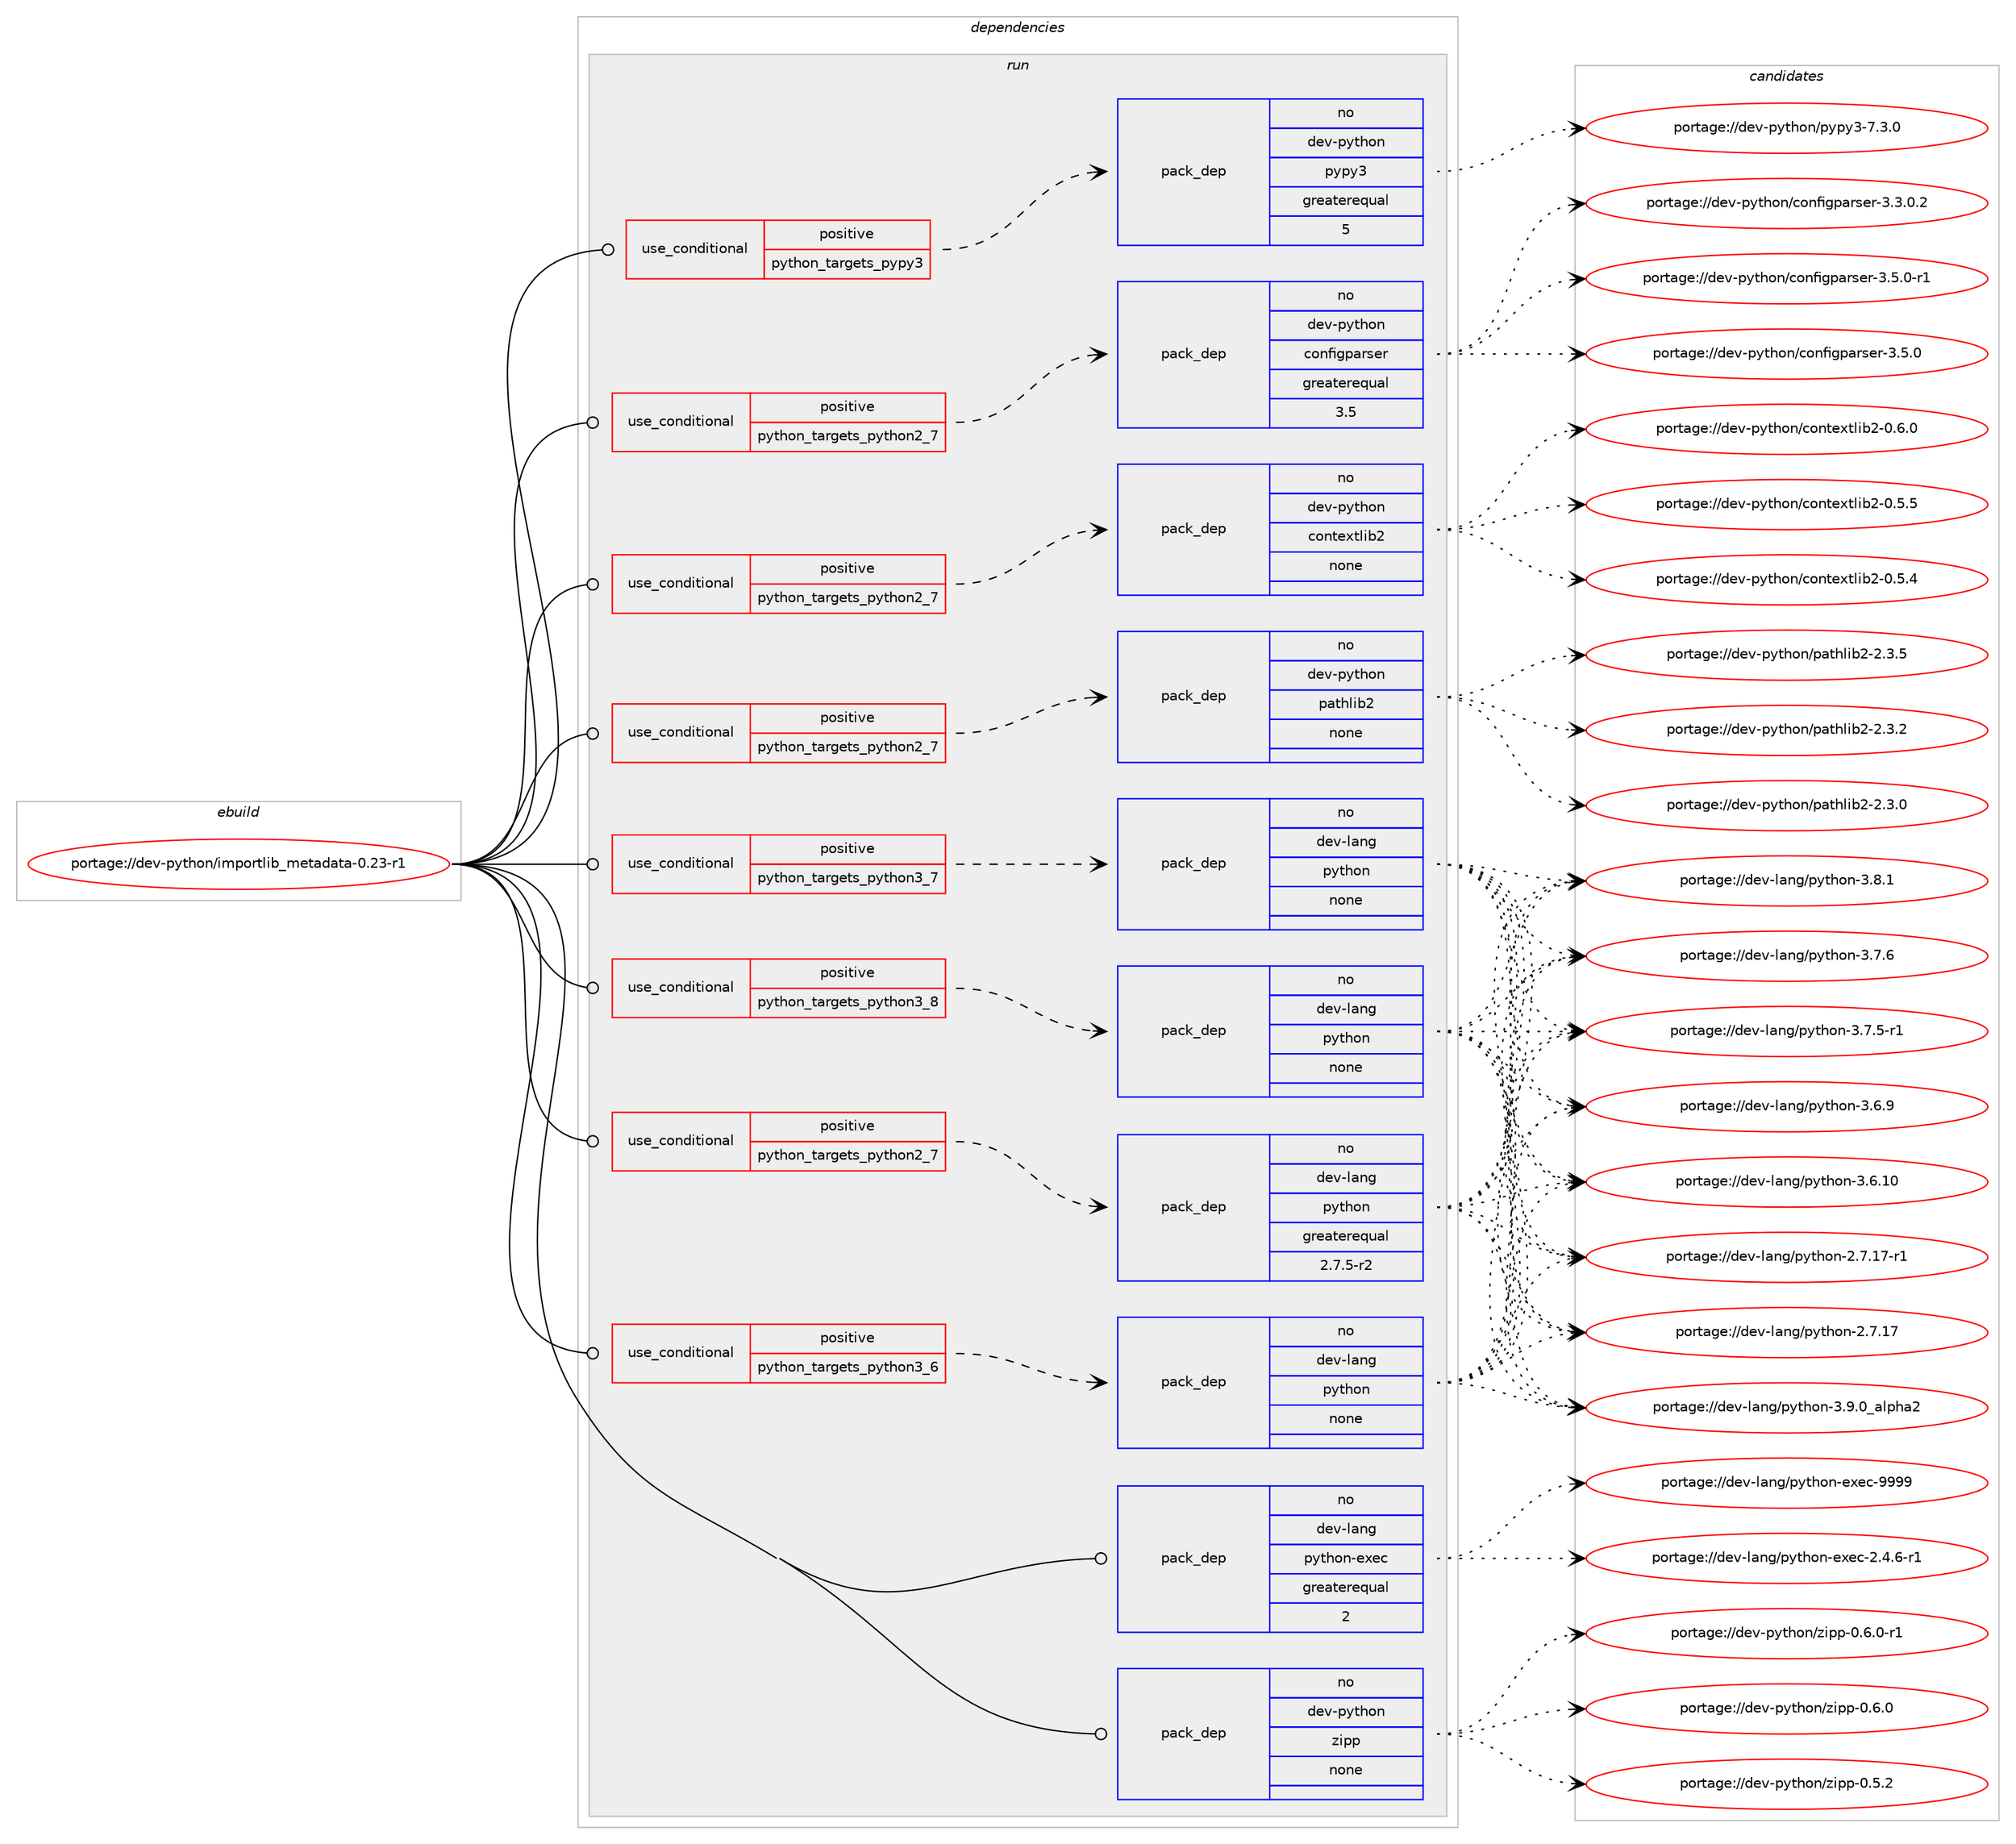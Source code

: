 digraph prolog {

# *************
# Graph options
# *************

newrank=true;
concentrate=true;
compound=true;
graph [rankdir=LR,fontname=Helvetica,fontsize=10,ranksep=1.5];#, ranksep=2.5, nodesep=0.2];
edge  [arrowhead=vee];
node  [fontname=Helvetica,fontsize=10];

# **********
# The ebuild
# **********

subgraph cluster_leftcol {
color=gray;
label=<<i>ebuild</i>>;
id [label="portage://dev-python/importlib_metadata-0.23-r1", color=red, width=4, href="../dev-python/importlib_metadata-0.23-r1.svg"];
}

# ****************
# The dependencies
# ****************

subgraph cluster_midcol {
color=gray;
label=<<i>dependencies</i>>;
subgraph cluster_compile {
fillcolor="#eeeeee";
style=filled;
label=<<i>compile</i>>;
}
subgraph cluster_compileandrun {
fillcolor="#eeeeee";
style=filled;
label=<<i>compile and run</i>>;
}
subgraph cluster_run {
fillcolor="#eeeeee";
style=filled;
label=<<i>run</i>>;
subgraph cond114559 {
dependency455895 [label=<<TABLE BORDER="0" CELLBORDER="1" CELLSPACING="0" CELLPADDING="4"><TR><TD ROWSPAN="3" CELLPADDING="10">use_conditional</TD></TR><TR><TD>positive</TD></TR><TR><TD>python_targets_pypy3</TD></TR></TABLE>>, shape=none, color=red];
subgraph pack336353 {
dependency455896 [label=<<TABLE BORDER="0" CELLBORDER="1" CELLSPACING="0" CELLPADDING="4" WIDTH="220"><TR><TD ROWSPAN="6" CELLPADDING="30">pack_dep</TD></TR><TR><TD WIDTH="110">no</TD></TR><TR><TD>dev-python</TD></TR><TR><TD>pypy3</TD></TR><TR><TD>greaterequal</TD></TR><TR><TD>5</TD></TR></TABLE>>, shape=none, color=blue];
}
dependency455895:e -> dependency455896:w [weight=20,style="dashed",arrowhead="vee"];
}
id:e -> dependency455895:w [weight=20,style="solid",arrowhead="odot"];
subgraph cond114560 {
dependency455897 [label=<<TABLE BORDER="0" CELLBORDER="1" CELLSPACING="0" CELLPADDING="4"><TR><TD ROWSPAN="3" CELLPADDING="10">use_conditional</TD></TR><TR><TD>positive</TD></TR><TR><TD>python_targets_python2_7</TD></TR></TABLE>>, shape=none, color=red];
subgraph pack336354 {
dependency455898 [label=<<TABLE BORDER="0" CELLBORDER="1" CELLSPACING="0" CELLPADDING="4" WIDTH="220"><TR><TD ROWSPAN="6" CELLPADDING="30">pack_dep</TD></TR><TR><TD WIDTH="110">no</TD></TR><TR><TD>dev-lang</TD></TR><TR><TD>python</TD></TR><TR><TD>greaterequal</TD></TR><TR><TD>2.7.5-r2</TD></TR></TABLE>>, shape=none, color=blue];
}
dependency455897:e -> dependency455898:w [weight=20,style="dashed",arrowhead="vee"];
}
id:e -> dependency455897:w [weight=20,style="solid",arrowhead="odot"];
subgraph cond114561 {
dependency455899 [label=<<TABLE BORDER="0" CELLBORDER="1" CELLSPACING="0" CELLPADDING="4"><TR><TD ROWSPAN="3" CELLPADDING="10">use_conditional</TD></TR><TR><TD>positive</TD></TR><TR><TD>python_targets_python2_7</TD></TR></TABLE>>, shape=none, color=red];
subgraph pack336355 {
dependency455900 [label=<<TABLE BORDER="0" CELLBORDER="1" CELLSPACING="0" CELLPADDING="4" WIDTH="220"><TR><TD ROWSPAN="6" CELLPADDING="30">pack_dep</TD></TR><TR><TD WIDTH="110">no</TD></TR><TR><TD>dev-python</TD></TR><TR><TD>configparser</TD></TR><TR><TD>greaterequal</TD></TR><TR><TD>3.5</TD></TR></TABLE>>, shape=none, color=blue];
}
dependency455899:e -> dependency455900:w [weight=20,style="dashed",arrowhead="vee"];
}
id:e -> dependency455899:w [weight=20,style="solid",arrowhead="odot"];
subgraph cond114562 {
dependency455901 [label=<<TABLE BORDER="0" CELLBORDER="1" CELLSPACING="0" CELLPADDING="4"><TR><TD ROWSPAN="3" CELLPADDING="10">use_conditional</TD></TR><TR><TD>positive</TD></TR><TR><TD>python_targets_python2_7</TD></TR></TABLE>>, shape=none, color=red];
subgraph pack336356 {
dependency455902 [label=<<TABLE BORDER="0" CELLBORDER="1" CELLSPACING="0" CELLPADDING="4" WIDTH="220"><TR><TD ROWSPAN="6" CELLPADDING="30">pack_dep</TD></TR><TR><TD WIDTH="110">no</TD></TR><TR><TD>dev-python</TD></TR><TR><TD>contextlib2</TD></TR><TR><TD>none</TD></TR><TR><TD></TD></TR></TABLE>>, shape=none, color=blue];
}
dependency455901:e -> dependency455902:w [weight=20,style="dashed",arrowhead="vee"];
}
id:e -> dependency455901:w [weight=20,style="solid",arrowhead="odot"];
subgraph cond114563 {
dependency455903 [label=<<TABLE BORDER="0" CELLBORDER="1" CELLSPACING="0" CELLPADDING="4"><TR><TD ROWSPAN="3" CELLPADDING="10">use_conditional</TD></TR><TR><TD>positive</TD></TR><TR><TD>python_targets_python2_7</TD></TR></TABLE>>, shape=none, color=red];
subgraph pack336357 {
dependency455904 [label=<<TABLE BORDER="0" CELLBORDER="1" CELLSPACING="0" CELLPADDING="4" WIDTH="220"><TR><TD ROWSPAN="6" CELLPADDING="30">pack_dep</TD></TR><TR><TD WIDTH="110">no</TD></TR><TR><TD>dev-python</TD></TR><TR><TD>pathlib2</TD></TR><TR><TD>none</TD></TR><TR><TD></TD></TR></TABLE>>, shape=none, color=blue];
}
dependency455903:e -> dependency455904:w [weight=20,style="dashed",arrowhead="vee"];
}
id:e -> dependency455903:w [weight=20,style="solid",arrowhead="odot"];
subgraph cond114564 {
dependency455905 [label=<<TABLE BORDER="0" CELLBORDER="1" CELLSPACING="0" CELLPADDING="4"><TR><TD ROWSPAN="3" CELLPADDING="10">use_conditional</TD></TR><TR><TD>positive</TD></TR><TR><TD>python_targets_python3_6</TD></TR></TABLE>>, shape=none, color=red];
subgraph pack336358 {
dependency455906 [label=<<TABLE BORDER="0" CELLBORDER="1" CELLSPACING="0" CELLPADDING="4" WIDTH="220"><TR><TD ROWSPAN="6" CELLPADDING="30">pack_dep</TD></TR><TR><TD WIDTH="110">no</TD></TR><TR><TD>dev-lang</TD></TR><TR><TD>python</TD></TR><TR><TD>none</TD></TR><TR><TD></TD></TR></TABLE>>, shape=none, color=blue];
}
dependency455905:e -> dependency455906:w [weight=20,style="dashed",arrowhead="vee"];
}
id:e -> dependency455905:w [weight=20,style="solid",arrowhead="odot"];
subgraph cond114565 {
dependency455907 [label=<<TABLE BORDER="0" CELLBORDER="1" CELLSPACING="0" CELLPADDING="4"><TR><TD ROWSPAN="3" CELLPADDING="10">use_conditional</TD></TR><TR><TD>positive</TD></TR><TR><TD>python_targets_python3_7</TD></TR></TABLE>>, shape=none, color=red];
subgraph pack336359 {
dependency455908 [label=<<TABLE BORDER="0" CELLBORDER="1" CELLSPACING="0" CELLPADDING="4" WIDTH="220"><TR><TD ROWSPAN="6" CELLPADDING="30">pack_dep</TD></TR><TR><TD WIDTH="110">no</TD></TR><TR><TD>dev-lang</TD></TR><TR><TD>python</TD></TR><TR><TD>none</TD></TR><TR><TD></TD></TR></TABLE>>, shape=none, color=blue];
}
dependency455907:e -> dependency455908:w [weight=20,style="dashed",arrowhead="vee"];
}
id:e -> dependency455907:w [weight=20,style="solid",arrowhead="odot"];
subgraph cond114566 {
dependency455909 [label=<<TABLE BORDER="0" CELLBORDER="1" CELLSPACING="0" CELLPADDING="4"><TR><TD ROWSPAN="3" CELLPADDING="10">use_conditional</TD></TR><TR><TD>positive</TD></TR><TR><TD>python_targets_python3_8</TD></TR></TABLE>>, shape=none, color=red];
subgraph pack336360 {
dependency455910 [label=<<TABLE BORDER="0" CELLBORDER="1" CELLSPACING="0" CELLPADDING="4" WIDTH="220"><TR><TD ROWSPAN="6" CELLPADDING="30">pack_dep</TD></TR><TR><TD WIDTH="110">no</TD></TR><TR><TD>dev-lang</TD></TR><TR><TD>python</TD></TR><TR><TD>none</TD></TR><TR><TD></TD></TR></TABLE>>, shape=none, color=blue];
}
dependency455909:e -> dependency455910:w [weight=20,style="dashed",arrowhead="vee"];
}
id:e -> dependency455909:w [weight=20,style="solid",arrowhead="odot"];
subgraph pack336361 {
dependency455911 [label=<<TABLE BORDER="0" CELLBORDER="1" CELLSPACING="0" CELLPADDING="4" WIDTH="220"><TR><TD ROWSPAN="6" CELLPADDING="30">pack_dep</TD></TR><TR><TD WIDTH="110">no</TD></TR><TR><TD>dev-lang</TD></TR><TR><TD>python-exec</TD></TR><TR><TD>greaterequal</TD></TR><TR><TD>2</TD></TR></TABLE>>, shape=none, color=blue];
}
id:e -> dependency455911:w [weight=20,style="solid",arrowhead="odot"];
subgraph pack336362 {
dependency455912 [label=<<TABLE BORDER="0" CELLBORDER="1" CELLSPACING="0" CELLPADDING="4" WIDTH="220"><TR><TD ROWSPAN="6" CELLPADDING="30">pack_dep</TD></TR><TR><TD WIDTH="110">no</TD></TR><TR><TD>dev-python</TD></TR><TR><TD>zipp</TD></TR><TR><TD>none</TD></TR><TR><TD></TD></TR></TABLE>>, shape=none, color=blue];
}
id:e -> dependency455912:w [weight=20,style="solid",arrowhead="odot"];
}
}

# **************
# The candidates
# **************

subgraph cluster_choices {
rank=same;
color=gray;
label=<<i>candidates</i>>;

subgraph choice336353 {
color=black;
nodesep=1;
choice100101118451121211161041111104711212111212151455546514648 [label="portage://dev-python/pypy3-7.3.0", color=red, width=4,href="../dev-python/pypy3-7.3.0.svg"];
dependency455896:e -> choice100101118451121211161041111104711212111212151455546514648:w [style=dotted,weight="100"];
}
subgraph choice336354 {
color=black;
nodesep=1;
choice10010111845108971101034711212111610411111045514657464895971081121049750 [label="portage://dev-lang/python-3.9.0_alpha2", color=red, width=4,href="../dev-lang/python-3.9.0_alpha2.svg"];
choice100101118451089711010347112121116104111110455146564649 [label="portage://dev-lang/python-3.8.1", color=red, width=4,href="../dev-lang/python-3.8.1.svg"];
choice100101118451089711010347112121116104111110455146554654 [label="portage://dev-lang/python-3.7.6", color=red, width=4,href="../dev-lang/python-3.7.6.svg"];
choice1001011184510897110103471121211161041111104551465546534511449 [label="portage://dev-lang/python-3.7.5-r1", color=red, width=4,href="../dev-lang/python-3.7.5-r1.svg"];
choice100101118451089711010347112121116104111110455146544657 [label="portage://dev-lang/python-3.6.9", color=red, width=4,href="../dev-lang/python-3.6.9.svg"];
choice10010111845108971101034711212111610411111045514654464948 [label="portage://dev-lang/python-3.6.10", color=red, width=4,href="../dev-lang/python-3.6.10.svg"];
choice100101118451089711010347112121116104111110455046554649554511449 [label="portage://dev-lang/python-2.7.17-r1", color=red, width=4,href="../dev-lang/python-2.7.17-r1.svg"];
choice10010111845108971101034711212111610411111045504655464955 [label="portage://dev-lang/python-2.7.17", color=red, width=4,href="../dev-lang/python-2.7.17.svg"];
dependency455898:e -> choice10010111845108971101034711212111610411111045514657464895971081121049750:w [style=dotted,weight="100"];
dependency455898:e -> choice100101118451089711010347112121116104111110455146564649:w [style=dotted,weight="100"];
dependency455898:e -> choice100101118451089711010347112121116104111110455146554654:w [style=dotted,weight="100"];
dependency455898:e -> choice1001011184510897110103471121211161041111104551465546534511449:w [style=dotted,weight="100"];
dependency455898:e -> choice100101118451089711010347112121116104111110455146544657:w [style=dotted,weight="100"];
dependency455898:e -> choice10010111845108971101034711212111610411111045514654464948:w [style=dotted,weight="100"];
dependency455898:e -> choice100101118451089711010347112121116104111110455046554649554511449:w [style=dotted,weight="100"];
dependency455898:e -> choice10010111845108971101034711212111610411111045504655464955:w [style=dotted,weight="100"];
}
subgraph choice336355 {
color=black;
nodesep=1;
choice100101118451121211161041111104799111110102105103112971141151011144551465346484511449 [label="portage://dev-python/configparser-3.5.0-r1", color=red, width=4,href="../dev-python/configparser-3.5.0-r1.svg"];
choice10010111845112121116104111110479911111010210510311297114115101114455146534648 [label="portage://dev-python/configparser-3.5.0", color=red, width=4,href="../dev-python/configparser-3.5.0.svg"];
choice100101118451121211161041111104799111110102105103112971141151011144551465146484650 [label="portage://dev-python/configparser-3.3.0.2", color=red, width=4,href="../dev-python/configparser-3.3.0.2.svg"];
dependency455900:e -> choice100101118451121211161041111104799111110102105103112971141151011144551465346484511449:w [style=dotted,weight="100"];
dependency455900:e -> choice10010111845112121116104111110479911111010210510311297114115101114455146534648:w [style=dotted,weight="100"];
dependency455900:e -> choice100101118451121211161041111104799111110102105103112971141151011144551465146484650:w [style=dotted,weight="100"];
}
subgraph choice336356 {
color=black;
nodesep=1;
choice1001011184511212111610411111047991111101161011201161081059850454846544648 [label="portage://dev-python/contextlib2-0.6.0", color=red, width=4,href="../dev-python/contextlib2-0.6.0.svg"];
choice1001011184511212111610411111047991111101161011201161081059850454846534653 [label="portage://dev-python/contextlib2-0.5.5", color=red, width=4,href="../dev-python/contextlib2-0.5.5.svg"];
choice1001011184511212111610411111047991111101161011201161081059850454846534652 [label="portage://dev-python/contextlib2-0.5.4", color=red, width=4,href="../dev-python/contextlib2-0.5.4.svg"];
dependency455902:e -> choice1001011184511212111610411111047991111101161011201161081059850454846544648:w [style=dotted,weight="100"];
dependency455902:e -> choice1001011184511212111610411111047991111101161011201161081059850454846534653:w [style=dotted,weight="100"];
dependency455902:e -> choice1001011184511212111610411111047991111101161011201161081059850454846534652:w [style=dotted,weight="100"];
}
subgraph choice336357 {
color=black;
nodesep=1;
choice1001011184511212111610411111047112971161041081059850455046514653 [label="portage://dev-python/pathlib2-2.3.5", color=red, width=4,href="../dev-python/pathlib2-2.3.5.svg"];
choice1001011184511212111610411111047112971161041081059850455046514650 [label="portage://dev-python/pathlib2-2.3.2", color=red, width=4,href="../dev-python/pathlib2-2.3.2.svg"];
choice1001011184511212111610411111047112971161041081059850455046514648 [label="portage://dev-python/pathlib2-2.3.0", color=red, width=4,href="../dev-python/pathlib2-2.3.0.svg"];
dependency455904:e -> choice1001011184511212111610411111047112971161041081059850455046514653:w [style=dotted,weight="100"];
dependency455904:e -> choice1001011184511212111610411111047112971161041081059850455046514650:w [style=dotted,weight="100"];
dependency455904:e -> choice1001011184511212111610411111047112971161041081059850455046514648:w [style=dotted,weight="100"];
}
subgraph choice336358 {
color=black;
nodesep=1;
choice10010111845108971101034711212111610411111045514657464895971081121049750 [label="portage://dev-lang/python-3.9.0_alpha2", color=red, width=4,href="../dev-lang/python-3.9.0_alpha2.svg"];
choice100101118451089711010347112121116104111110455146564649 [label="portage://dev-lang/python-3.8.1", color=red, width=4,href="../dev-lang/python-3.8.1.svg"];
choice100101118451089711010347112121116104111110455146554654 [label="portage://dev-lang/python-3.7.6", color=red, width=4,href="../dev-lang/python-3.7.6.svg"];
choice1001011184510897110103471121211161041111104551465546534511449 [label="portage://dev-lang/python-3.7.5-r1", color=red, width=4,href="../dev-lang/python-3.7.5-r1.svg"];
choice100101118451089711010347112121116104111110455146544657 [label="portage://dev-lang/python-3.6.9", color=red, width=4,href="../dev-lang/python-3.6.9.svg"];
choice10010111845108971101034711212111610411111045514654464948 [label="portage://dev-lang/python-3.6.10", color=red, width=4,href="../dev-lang/python-3.6.10.svg"];
choice100101118451089711010347112121116104111110455046554649554511449 [label="portage://dev-lang/python-2.7.17-r1", color=red, width=4,href="../dev-lang/python-2.7.17-r1.svg"];
choice10010111845108971101034711212111610411111045504655464955 [label="portage://dev-lang/python-2.7.17", color=red, width=4,href="../dev-lang/python-2.7.17.svg"];
dependency455906:e -> choice10010111845108971101034711212111610411111045514657464895971081121049750:w [style=dotted,weight="100"];
dependency455906:e -> choice100101118451089711010347112121116104111110455146564649:w [style=dotted,weight="100"];
dependency455906:e -> choice100101118451089711010347112121116104111110455146554654:w [style=dotted,weight="100"];
dependency455906:e -> choice1001011184510897110103471121211161041111104551465546534511449:w [style=dotted,weight="100"];
dependency455906:e -> choice100101118451089711010347112121116104111110455146544657:w [style=dotted,weight="100"];
dependency455906:e -> choice10010111845108971101034711212111610411111045514654464948:w [style=dotted,weight="100"];
dependency455906:e -> choice100101118451089711010347112121116104111110455046554649554511449:w [style=dotted,weight="100"];
dependency455906:e -> choice10010111845108971101034711212111610411111045504655464955:w [style=dotted,weight="100"];
}
subgraph choice336359 {
color=black;
nodesep=1;
choice10010111845108971101034711212111610411111045514657464895971081121049750 [label="portage://dev-lang/python-3.9.0_alpha2", color=red, width=4,href="../dev-lang/python-3.9.0_alpha2.svg"];
choice100101118451089711010347112121116104111110455146564649 [label="portage://dev-lang/python-3.8.1", color=red, width=4,href="../dev-lang/python-3.8.1.svg"];
choice100101118451089711010347112121116104111110455146554654 [label="portage://dev-lang/python-3.7.6", color=red, width=4,href="../dev-lang/python-3.7.6.svg"];
choice1001011184510897110103471121211161041111104551465546534511449 [label="portage://dev-lang/python-3.7.5-r1", color=red, width=4,href="../dev-lang/python-3.7.5-r1.svg"];
choice100101118451089711010347112121116104111110455146544657 [label="portage://dev-lang/python-3.6.9", color=red, width=4,href="../dev-lang/python-3.6.9.svg"];
choice10010111845108971101034711212111610411111045514654464948 [label="portage://dev-lang/python-3.6.10", color=red, width=4,href="../dev-lang/python-3.6.10.svg"];
choice100101118451089711010347112121116104111110455046554649554511449 [label="portage://dev-lang/python-2.7.17-r1", color=red, width=4,href="../dev-lang/python-2.7.17-r1.svg"];
choice10010111845108971101034711212111610411111045504655464955 [label="portage://dev-lang/python-2.7.17", color=red, width=4,href="../dev-lang/python-2.7.17.svg"];
dependency455908:e -> choice10010111845108971101034711212111610411111045514657464895971081121049750:w [style=dotted,weight="100"];
dependency455908:e -> choice100101118451089711010347112121116104111110455146564649:w [style=dotted,weight="100"];
dependency455908:e -> choice100101118451089711010347112121116104111110455146554654:w [style=dotted,weight="100"];
dependency455908:e -> choice1001011184510897110103471121211161041111104551465546534511449:w [style=dotted,weight="100"];
dependency455908:e -> choice100101118451089711010347112121116104111110455146544657:w [style=dotted,weight="100"];
dependency455908:e -> choice10010111845108971101034711212111610411111045514654464948:w [style=dotted,weight="100"];
dependency455908:e -> choice100101118451089711010347112121116104111110455046554649554511449:w [style=dotted,weight="100"];
dependency455908:e -> choice10010111845108971101034711212111610411111045504655464955:w [style=dotted,weight="100"];
}
subgraph choice336360 {
color=black;
nodesep=1;
choice10010111845108971101034711212111610411111045514657464895971081121049750 [label="portage://dev-lang/python-3.9.0_alpha2", color=red, width=4,href="../dev-lang/python-3.9.0_alpha2.svg"];
choice100101118451089711010347112121116104111110455146564649 [label="portage://dev-lang/python-3.8.1", color=red, width=4,href="../dev-lang/python-3.8.1.svg"];
choice100101118451089711010347112121116104111110455146554654 [label="portage://dev-lang/python-3.7.6", color=red, width=4,href="../dev-lang/python-3.7.6.svg"];
choice1001011184510897110103471121211161041111104551465546534511449 [label="portage://dev-lang/python-3.7.5-r1", color=red, width=4,href="../dev-lang/python-3.7.5-r1.svg"];
choice100101118451089711010347112121116104111110455146544657 [label="portage://dev-lang/python-3.6.9", color=red, width=4,href="../dev-lang/python-3.6.9.svg"];
choice10010111845108971101034711212111610411111045514654464948 [label="portage://dev-lang/python-3.6.10", color=red, width=4,href="../dev-lang/python-3.6.10.svg"];
choice100101118451089711010347112121116104111110455046554649554511449 [label="portage://dev-lang/python-2.7.17-r1", color=red, width=4,href="../dev-lang/python-2.7.17-r1.svg"];
choice10010111845108971101034711212111610411111045504655464955 [label="portage://dev-lang/python-2.7.17", color=red, width=4,href="../dev-lang/python-2.7.17.svg"];
dependency455910:e -> choice10010111845108971101034711212111610411111045514657464895971081121049750:w [style=dotted,weight="100"];
dependency455910:e -> choice100101118451089711010347112121116104111110455146564649:w [style=dotted,weight="100"];
dependency455910:e -> choice100101118451089711010347112121116104111110455146554654:w [style=dotted,weight="100"];
dependency455910:e -> choice1001011184510897110103471121211161041111104551465546534511449:w [style=dotted,weight="100"];
dependency455910:e -> choice100101118451089711010347112121116104111110455146544657:w [style=dotted,weight="100"];
dependency455910:e -> choice10010111845108971101034711212111610411111045514654464948:w [style=dotted,weight="100"];
dependency455910:e -> choice100101118451089711010347112121116104111110455046554649554511449:w [style=dotted,weight="100"];
dependency455910:e -> choice10010111845108971101034711212111610411111045504655464955:w [style=dotted,weight="100"];
}
subgraph choice336361 {
color=black;
nodesep=1;
choice10010111845108971101034711212111610411111045101120101994557575757 [label="portage://dev-lang/python-exec-9999", color=red, width=4,href="../dev-lang/python-exec-9999.svg"];
choice10010111845108971101034711212111610411111045101120101994550465246544511449 [label="portage://dev-lang/python-exec-2.4.6-r1", color=red, width=4,href="../dev-lang/python-exec-2.4.6-r1.svg"];
dependency455911:e -> choice10010111845108971101034711212111610411111045101120101994557575757:w [style=dotted,weight="100"];
dependency455911:e -> choice10010111845108971101034711212111610411111045101120101994550465246544511449:w [style=dotted,weight="100"];
}
subgraph choice336362 {
color=black;
nodesep=1;
choice10010111845112121116104111110471221051121124548465446484511449 [label="portage://dev-python/zipp-0.6.0-r1", color=red, width=4,href="../dev-python/zipp-0.6.0-r1.svg"];
choice1001011184511212111610411111047122105112112454846544648 [label="portage://dev-python/zipp-0.6.0", color=red, width=4,href="../dev-python/zipp-0.6.0.svg"];
choice1001011184511212111610411111047122105112112454846534650 [label="portage://dev-python/zipp-0.5.2", color=red, width=4,href="../dev-python/zipp-0.5.2.svg"];
dependency455912:e -> choice10010111845112121116104111110471221051121124548465446484511449:w [style=dotted,weight="100"];
dependency455912:e -> choice1001011184511212111610411111047122105112112454846544648:w [style=dotted,weight="100"];
dependency455912:e -> choice1001011184511212111610411111047122105112112454846534650:w [style=dotted,weight="100"];
}
}

}
